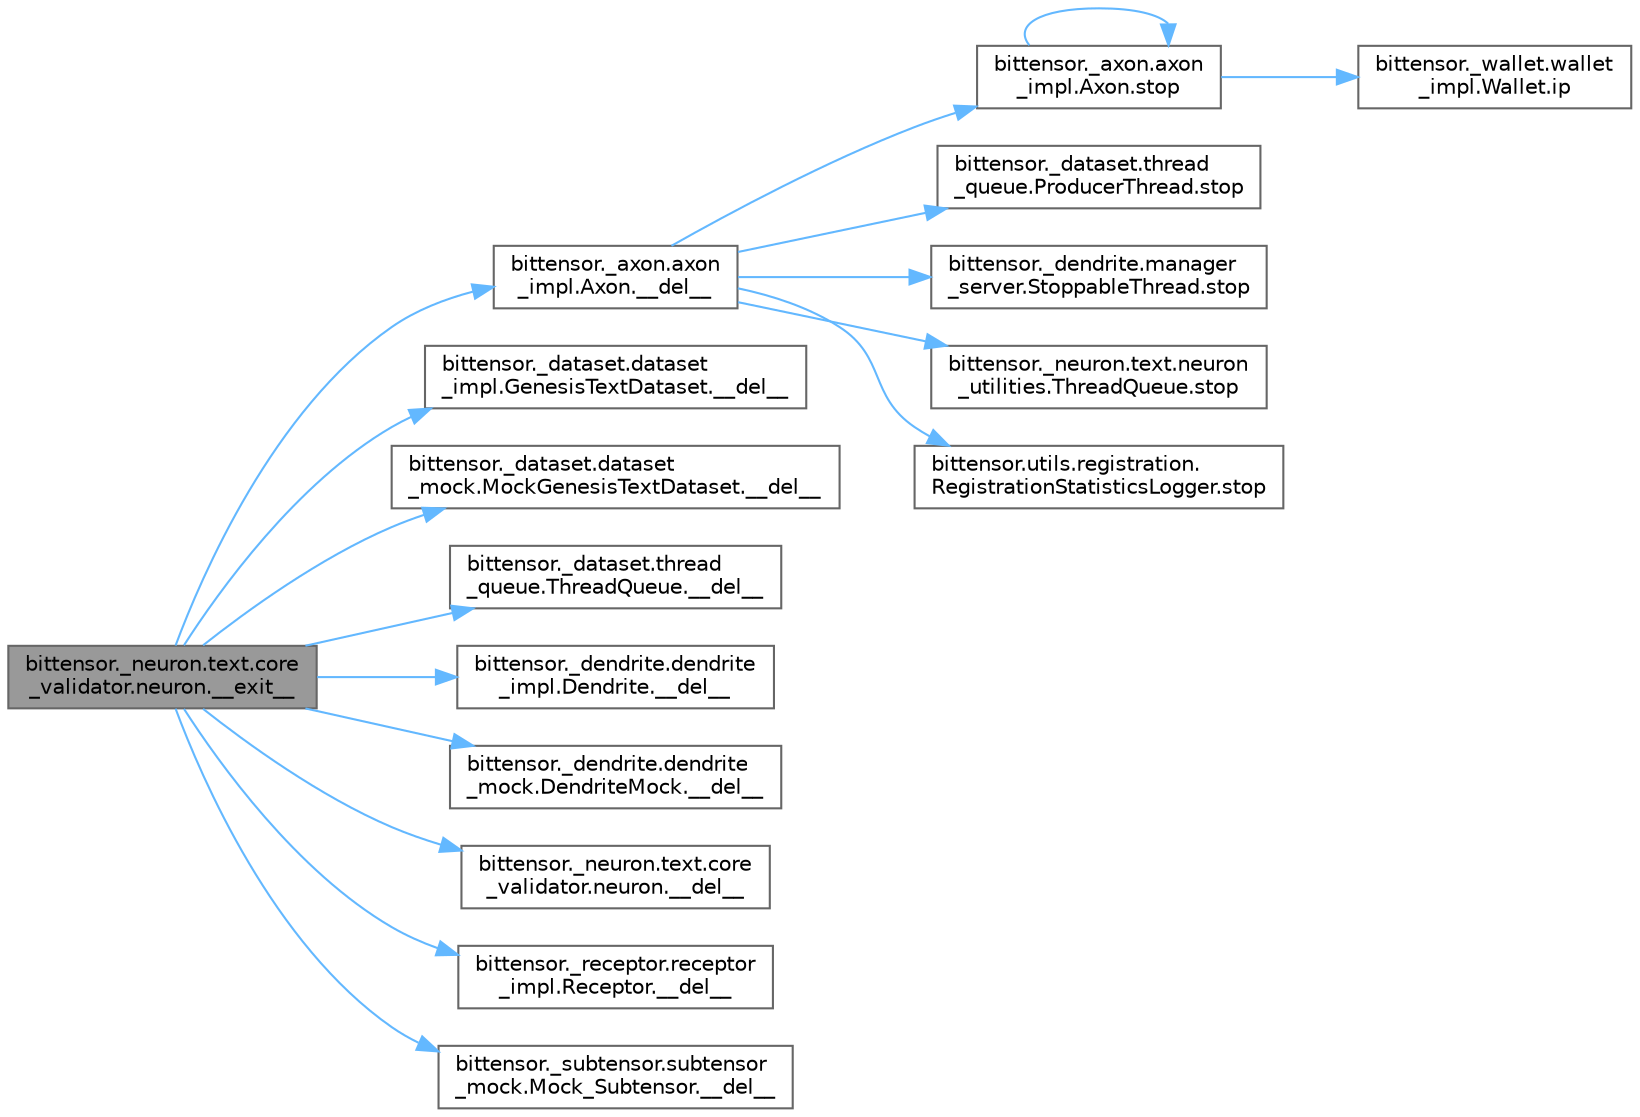 digraph "bittensor._neuron.text.core_validator.neuron.__exit__"
{
 // LATEX_PDF_SIZE
  bgcolor="transparent";
  edge [fontname=Helvetica,fontsize=10,labelfontname=Helvetica,labelfontsize=10];
  node [fontname=Helvetica,fontsize=10,shape=box,height=0.2,width=0.4];
  rankdir="LR";
  Node1 [label="bittensor._neuron.text.core\l_validator.neuron.__exit__",height=0.2,width=0.4,color="gray40", fillcolor="grey60", style="filled", fontcolor="black",tooltip=" "];
  Node1 -> Node2 [color="steelblue1",style="solid"];
  Node2 [label="bittensor._axon.axon\l_impl.Axon.__del__",height=0.2,width=0.4,color="grey40", fillcolor="white", style="filled",URL="$classbittensor_1_1__axon_1_1axon__impl_1_1_axon.html#a0cbb67c54b3c01198a71c91b6bd37709",tooltip=" "];
  Node2 -> Node3 [color="steelblue1",style="solid"];
  Node3 [label="bittensor._axon.axon\l_impl.Axon.stop",height=0.2,width=0.4,color="grey40", fillcolor="white", style="filled",URL="$classbittensor_1_1__axon_1_1axon__impl_1_1_axon.html#a26628e7f324a051d11992b448fb41697",tooltip=" "];
  Node3 -> Node4 [color="steelblue1",style="solid"];
  Node4 [label="bittensor._wallet.wallet\l_impl.Wallet.ip",height=0.2,width=0.4,color="grey40", fillcolor="white", style="filled",URL="$classbittensor_1_1__wallet_1_1wallet__impl_1_1_wallet.html#a2eee19b8640c814e60631c5c5c1bd3e8",tooltip=" "];
  Node3 -> Node3 [color="steelblue1",style="solid"];
  Node2 -> Node5 [color="steelblue1",style="solid"];
  Node5 [label="bittensor._dataset.thread\l_queue.ProducerThread.stop",height=0.2,width=0.4,color="grey40", fillcolor="white", style="filled",URL="$classbittensor_1_1__dataset_1_1thread__queue_1_1_producer_thread.html#ac27f39b49b0ee8f0f99ed7ec9fe4c487",tooltip=" "];
  Node2 -> Node6 [color="steelblue1",style="solid"];
  Node6 [label="bittensor._dendrite.manager\l_server.StoppableThread.stop",height=0.2,width=0.4,color="grey40", fillcolor="white", style="filled",URL="$classbittensor_1_1__dendrite_1_1manager__server_1_1_stoppable_thread.html#ae2c8f87c2f576706ae74af2e1ec42bd3",tooltip=" "];
  Node2 -> Node7 [color="steelblue1",style="solid"];
  Node7 [label="bittensor._neuron.text.neuron\l_utilities.ThreadQueue.stop",height=0.2,width=0.4,color="grey40", fillcolor="white", style="filled",URL="$classbittensor_1_1__neuron_1_1text_1_1neuron__utilities_1_1_thread_queue.html#a0fc267c0a1172c98a1401badee1b04af",tooltip=" "];
  Node2 -> Node8 [color="steelblue1",style="solid"];
  Node8 [label="bittensor.utils.registration.\lRegistrationStatisticsLogger.stop",height=0.2,width=0.4,color="grey40", fillcolor="white", style="filled",URL="$classbittensor_1_1utils_1_1registration_1_1_registration_statistics_logger.html#a4492e3b34a1ab99e2a3458969b0bf8cd",tooltip=" "];
  Node1 -> Node9 [color="steelblue1",style="solid"];
  Node9 [label="bittensor._dataset.dataset\l_impl.GenesisTextDataset.__del__",height=0.2,width=0.4,color="grey40", fillcolor="white", style="filled",URL="$classbittensor_1_1__dataset_1_1dataset__impl_1_1_genesis_text_dataset.html#a7f740f31cb07c58f7beba138fb8e6182",tooltip=" "];
  Node1 -> Node10 [color="steelblue1",style="solid"];
  Node10 [label="bittensor._dataset.dataset\l_mock.MockGenesisTextDataset.__del__",height=0.2,width=0.4,color="grey40", fillcolor="white", style="filled",URL="$classbittensor_1_1__dataset_1_1dataset__mock_1_1_mock_genesis_text_dataset.html#a080c4e04723987d9561491c366bd24f7",tooltip=" "];
  Node1 -> Node11 [color="steelblue1",style="solid"];
  Node11 [label="bittensor._dataset.thread\l_queue.ThreadQueue.__del__",height=0.2,width=0.4,color="grey40", fillcolor="white", style="filled",URL="$classbittensor_1_1__dataset_1_1thread__queue_1_1_thread_queue.html#a1fba9cdc7bce42d4003530f5ee9e4257",tooltip=" "];
  Node1 -> Node12 [color="steelblue1",style="solid"];
  Node12 [label="bittensor._dendrite.dendrite\l_impl.Dendrite.__del__",height=0.2,width=0.4,color="grey40", fillcolor="white", style="filled",URL="$classbittensor_1_1__dendrite_1_1dendrite__impl_1_1_dendrite.html#adc463ae82af32a95dd0c0b538556ef88",tooltip=" "];
  Node1 -> Node13 [color="steelblue1",style="solid"];
  Node13 [label="bittensor._dendrite.dendrite\l_mock.DendriteMock.__del__",height=0.2,width=0.4,color="grey40", fillcolor="white", style="filled",URL="$classbittensor_1_1__dendrite_1_1dendrite__mock_1_1_dendrite_mock.html#a808509a1c1618ec006377e3131becf1a",tooltip=" "];
  Node1 -> Node14 [color="steelblue1",style="solid"];
  Node14 [label="bittensor._neuron.text.core\l_validator.neuron.__del__",height=0.2,width=0.4,color="grey40", fillcolor="white", style="filled",URL="$classbittensor_1_1__neuron_1_1text_1_1core__validator_1_1neuron.html#a583724d45669eb79b4f030287259d226",tooltip=" "];
  Node1 -> Node15 [color="steelblue1",style="solid"];
  Node15 [label="bittensor._receptor.receptor\l_impl.Receptor.__del__",height=0.2,width=0.4,color="grey40", fillcolor="white", style="filled",URL="$classbittensor_1_1__receptor_1_1receptor__impl_1_1_receptor.html#a9ba41a14a93d5a3688de27864964b85b",tooltip=" "];
  Node1 -> Node16 [color="steelblue1",style="solid"];
  Node16 [label="bittensor._subtensor.subtensor\l_mock.Mock_Subtensor.__del__",height=0.2,width=0.4,color="grey40", fillcolor="white", style="filled",URL="$classbittensor_1_1__subtensor_1_1subtensor__mock_1_1_mock___subtensor.html#a6495fb0866e8c3effdcb27187fc7f26f",tooltip=" "];
}
